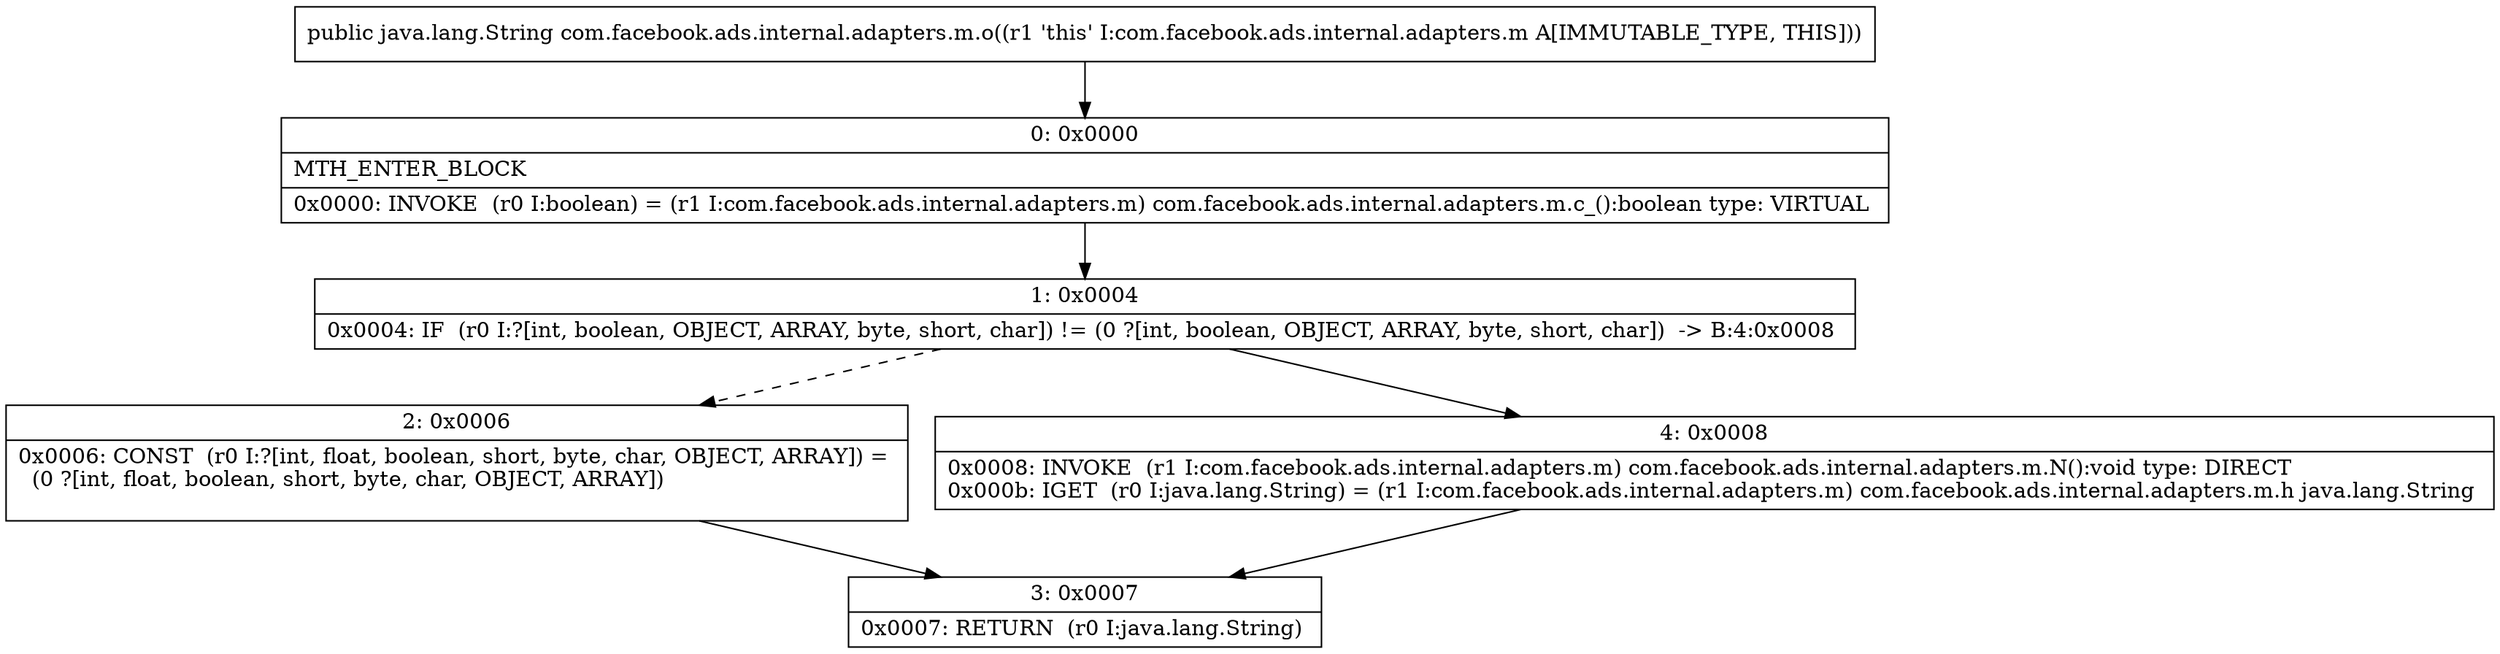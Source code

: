digraph "CFG forcom.facebook.ads.internal.adapters.m.o()Ljava\/lang\/String;" {
Node_0 [shape=record,label="{0\:\ 0x0000|MTH_ENTER_BLOCK\l|0x0000: INVOKE  (r0 I:boolean) = (r1 I:com.facebook.ads.internal.adapters.m) com.facebook.ads.internal.adapters.m.c_():boolean type: VIRTUAL \l}"];
Node_1 [shape=record,label="{1\:\ 0x0004|0x0004: IF  (r0 I:?[int, boolean, OBJECT, ARRAY, byte, short, char]) != (0 ?[int, boolean, OBJECT, ARRAY, byte, short, char])  \-\> B:4:0x0008 \l}"];
Node_2 [shape=record,label="{2\:\ 0x0006|0x0006: CONST  (r0 I:?[int, float, boolean, short, byte, char, OBJECT, ARRAY]) = \l  (0 ?[int, float, boolean, short, byte, char, OBJECT, ARRAY])\l \l}"];
Node_3 [shape=record,label="{3\:\ 0x0007|0x0007: RETURN  (r0 I:java.lang.String) \l}"];
Node_4 [shape=record,label="{4\:\ 0x0008|0x0008: INVOKE  (r1 I:com.facebook.ads.internal.adapters.m) com.facebook.ads.internal.adapters.m.N():void type: DIRECT \l0x000b: IGET  (r0 I:java.lang.String) = (r1 I:com.facebook.ads.internal.adapters.m) com.facebook.ads.internal.adapters.m.h java.lang.String \l}"];
MethodNode[shape=record,label="{public java.lang.String com.facebook.ads.internal.adapters.m.o((r1 'this' I:com.facebook.ads.internal.adapters.m A[IMMUTABLE_TYPE, THIS])) }"];
MethodNode -> Node_0;
Node_0 -> Node_1;
Node_1 -> Node_2[style=dashed];
Node_1 -> Node_4;
Node_2 -> Node_3;
Node_4 -> Node_3;
}

